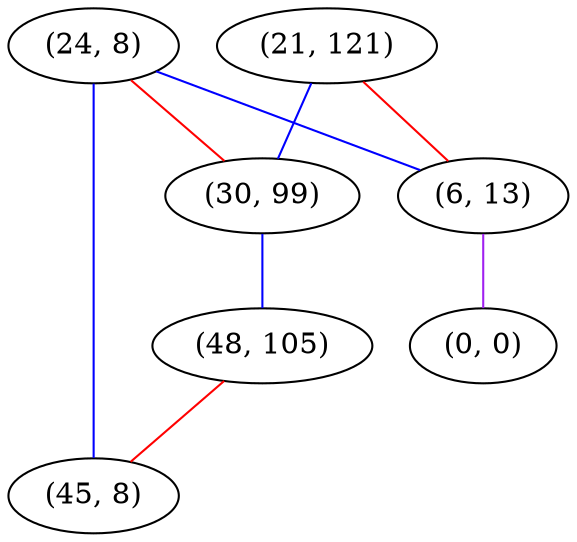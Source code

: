 graph "" {
"(21, 121)";
"(24, 8)";
"(6, 13)";
"(30, 99)";
"(48, 105)";
"(0, 0)";
"(45, 8)";
"(21, 121)" -- "(30, 99)"  [color=blue, key=0, weight=3];
"(21, 121)" -- "(6, 13)"  [color=red, key=0, weight=1];
"(24, 8)" -- "(30, 99)"  [color=red, key=0, weight=1];
"(24, 8)" -- "(45, 8)"  [color=blue, key=0, weight=3];
"(24, 8)" -- "(6, 13)"  [color=blue, key=0, weight=3];
"(6, 13)" -- "(0, 0)"  [color=purple, key=0, weight=4];
"(30, 99)" -- "(48, 105)"  [color=blue, key=0, weight=3];
"(48, 105)" -- "(45, 8)"  [color=red, key=0, weight=1];
}
